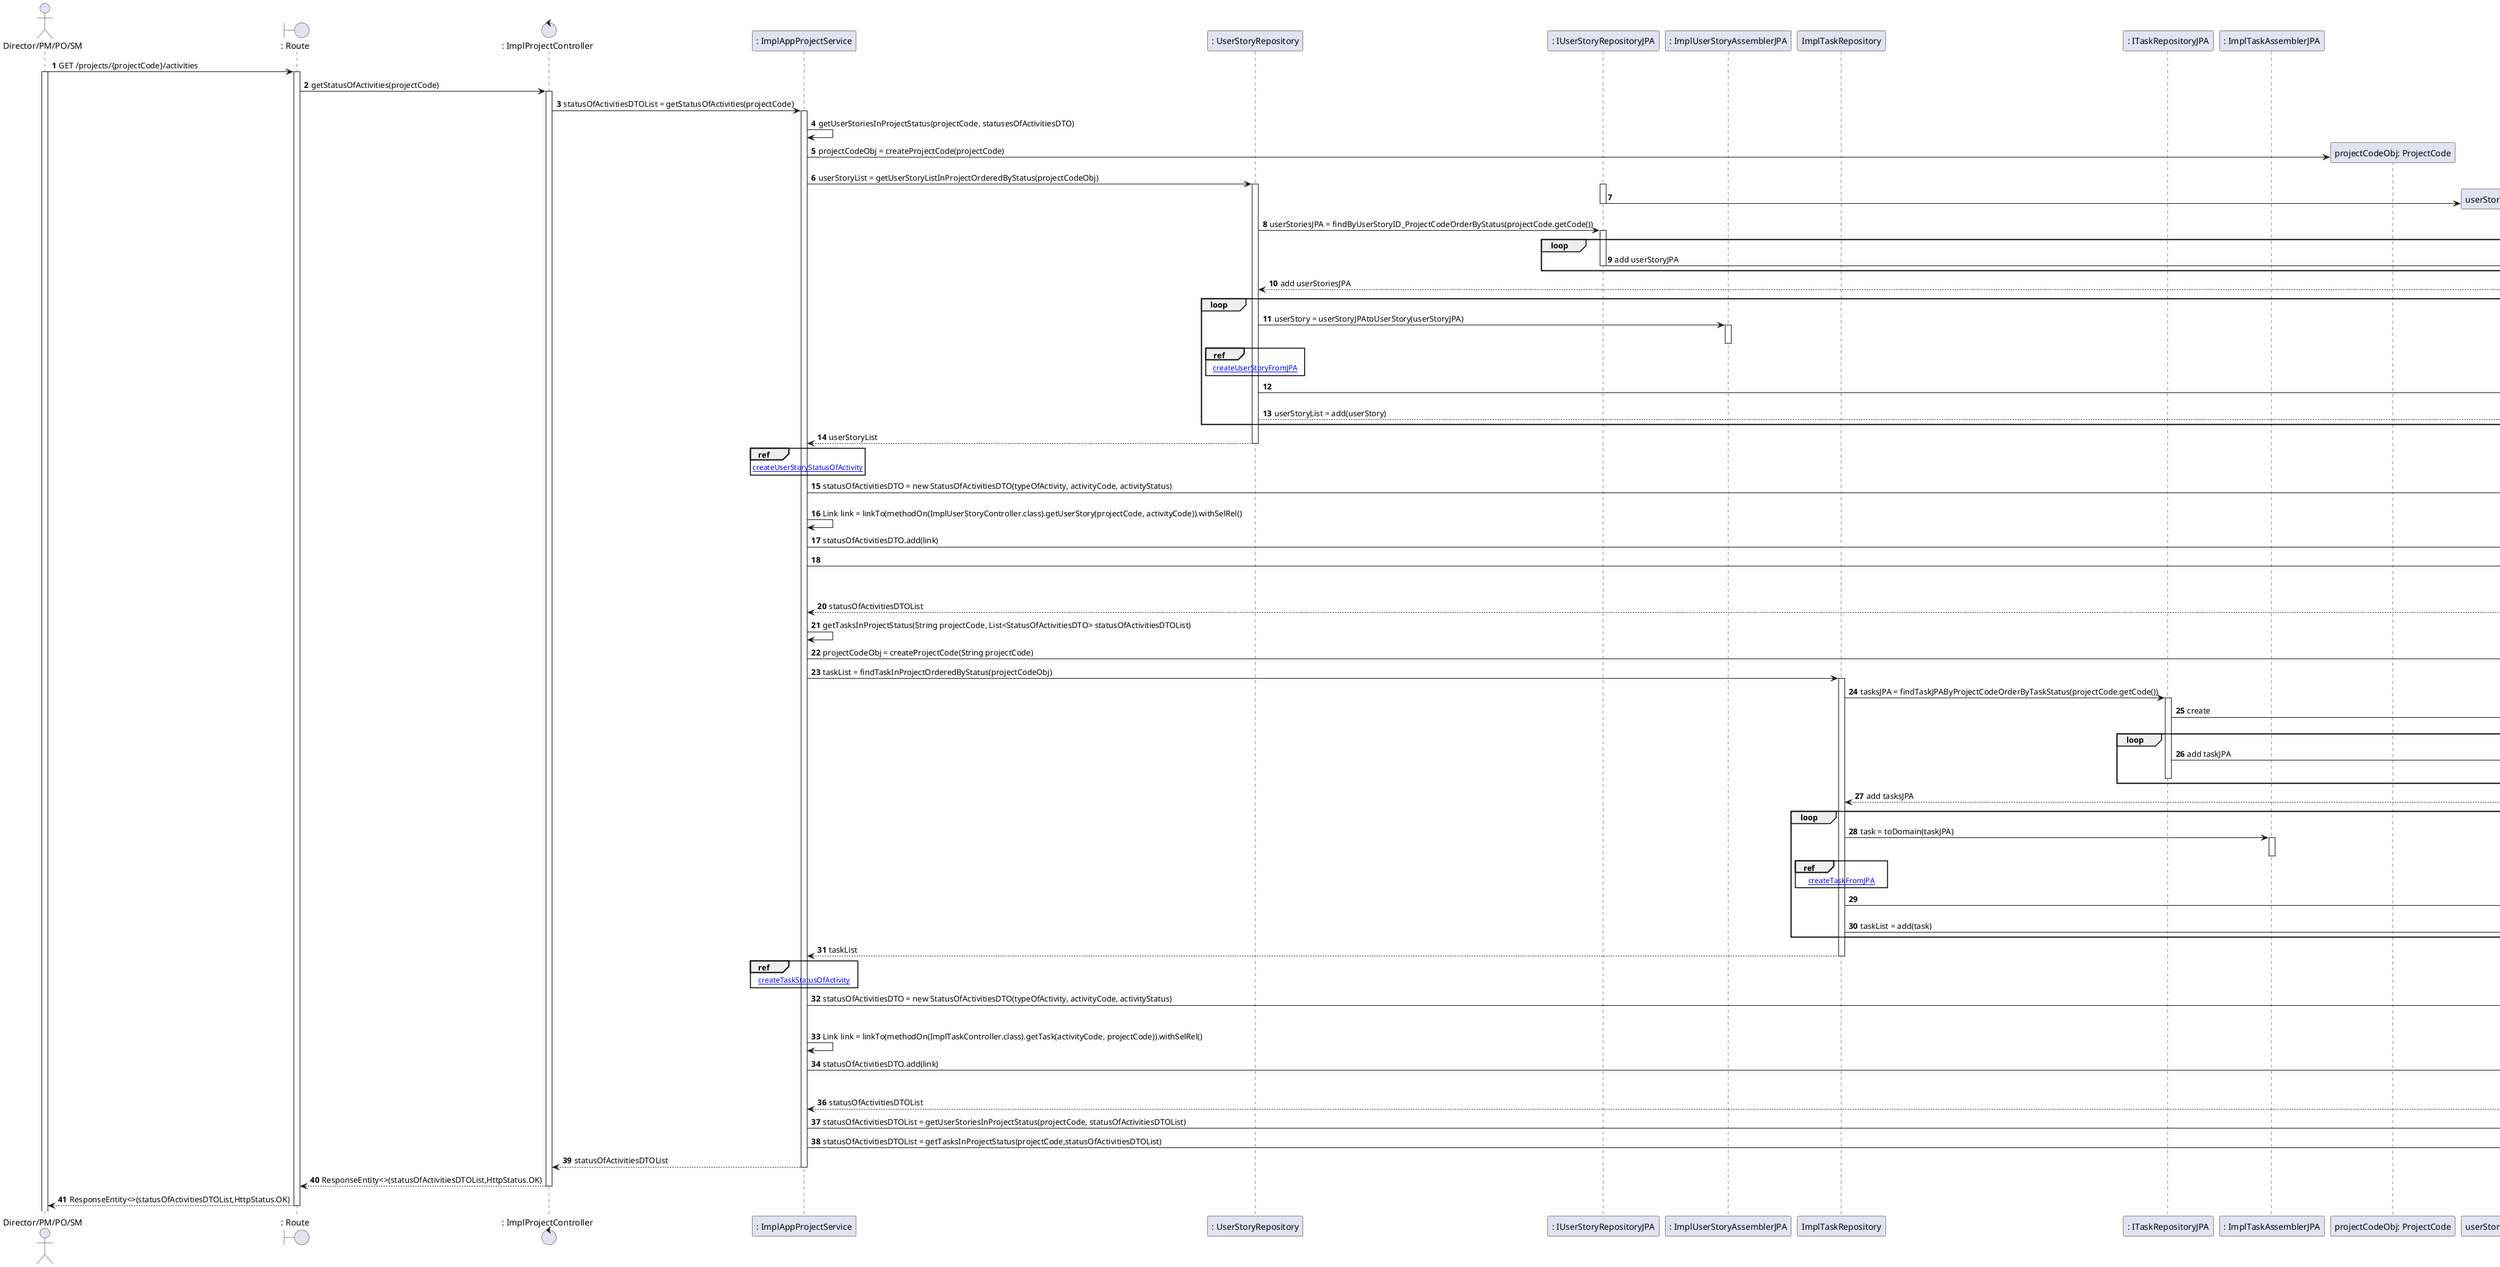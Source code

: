 @startuml
autonumber
actor "Director/PM/PO/SM" as actor
boundary ": Route" as route
control ": ImplProjectController" as controller
participant ": ImplAppProjectService" as service
participant ": UserStoryRepository" as usRepository
participant ": IUserStoryRepositoryJPA" as usRepositoryJPA
participant ": ImplUserStoryAssemblerJPA" as usAssembleJPA

participant "ImplTaskRepository" as taskRepository
participant ": ITaskRepositoryJPA" as taskRepositoryJPA
participant ": ImplTaskAssemblerJPA" as taskAssemblerJPA


actor -> route : GET /projects/{projectCode}/activities
activate actor
activate route

route -> controller: getStatusOfActivities(projectCode)

activate controller

controller -> service : statusOfActivitiesDTOList = getStatusOfActivities(projectCode)

activate service

service -> service : getUserStoriesInProjectStatus(projectCode, statusesOfActivitiesDTO)

create participant "projectCodeObj: ProjectCode" as projectCode

service -> projectCode : projectCodeObj = createProjectCode(projectCode)
service -> usRepository : userStoryList = getUserStoryListInProjectOrderedByStatus(projectCodeObj)
activate usRepository
create participant "userStoriesJPA: List<UserStory> userStoriesJPA" as  usJPAList
activate usRepositoryJPA
usRepositoryJPA -> usJPAList
deactivate usRepositoryJPA


    usRepository -> usRepositoryJPA : userStoriesJPA = findByUserStoryID_ProjectCodeOrderByStatus(projectCode.getCode())
	activate usRepositoryJPA

	loop
	usRepositoryJPA -> usJPAList : add userStoryJPA
	deactivate usRepositoryJPA

	activate usJPAList
    end

    usRepository <-- usJPAList : add userStoriesJPA
    deactivate usJPAList
loop
	usRepository -> usAssembleJPA : userStory = userStoryJPAtoUserStory(userStoryJPA)
	activate usAssembleJPA
	deactivate usAssembleJPA
ref over usRepository
[[US016SD-createUserStoryFromUserStoryJPA.puml createUserStoryFromJPA]]
end
create participant "userStoryList: List<UserStory>" as usList
usRepository -> usList
usRepository --> usList : userStoryList = add(userStory)
activate usList
end
deactivate usList
usRepository --> service : userStoryList
deactivate usRepository

ref over service
[[US016SD-loopUsInUserStoryList.puml createUserStoryStatusOfActivity]]
end

create participant "statusOfActivitiesDTO : StatusOfActivitiesDTO" as activitiesDTO
service -> activitiesDTO : statusOfActivitiesDTO = new StatusOfActivitiesDTO(typeOfActivity, activityCode, activityStatus)

service -> service : Link link = linkTo(methodOn(ImplUserStoryController.class).getUserStory(projectCode, activityCode)).withSelRel()
service -> activitiesDTO : statusOfActivitiesDTO.add(link)
activate activitiesDTO

create participant "statusOfActivitiesDTOList :List<StatusOfActivitiesDTO>" as listStatusOfActivitiesDTO
service -> listStatusOfActivitiesDTO
activitiesDTO -> listStatusOfActivitiesDTO : statusOfActivitiesDTOList.add(statusOfActivitiesDTO)
deactivate activitiesDTO
activate listStatusOfActivitiesDTO
listStatusOfActivitiesDTO --> service : statusOfActivitiesDTOList
deactivate listStatusOfActivitiesDTO

service -> service : getTasksInProjectStatus(String projectCode, List<StatusOfActivitiesDTO> statusOfActivitiesDTOList)
service -> "projectCodeObj: ProjectCode" : projectCodeObj = createProjectCode(String projectCode)
service -> taskRepository : taskList = findTaskInProjectOrderedByStatus(projectCodeObj)
activate taskRepository

taskRepository -> taskRepositoryJPA : tasksJPA = findTaskJPAByProjectCodeOrderByTaskStatus(projectCode.getCode())
activate taskRepositoryJPA
create participant "tasksJPA : Iterable<TaskJPA>" as tasksJPA
taskRepositoryJPA -> tasksJPA : create
loop
taskRepositoryJPA -> tasksJPA : add taskJPA
activate tasksJPA

deactivate taskRepositoryJPA
end

tasksJPA -->  taskRepository : add tasksJPA

loop

deactivate tasksJPA

taskRepository -> taskAssemblerJPA : task = toDomain(taskJPA)
	activate taskAssemblerJPA
	deactivate taskAssemblerJPA



ref over taskRepository
[[US016SD-createTaskFromDB.puml createTaskFromJPA]]
end


create participant "taskList :List<Task>" as taskList
taskRepository -> taskList
taskRepository -> taskList : taskList = add(task)
activate taskList
end

taskRepository --> service : taskList
deactivate taskList
deactivate taskRepository
ref over service
[[US016SD-loopUsInTaskList.puml createTaskStatusOfActivity]]
end

service -> activitiesDTO : statusOfActivitiesDTO = new StatusOfActivitiesDTO(typeOfActivity, activityCode, activityStatus)
activate activitiesDTO
deactivate activitiesDTO

service -> service : Link link = linkTo(methodOn(ImplTaskController.class).getTask(activityCode, projectCode)).withSelRel()
service -> activitiesDTO : statusOfActivitiesDTO.add(link)
activate activitiesDTO
activitiesDTO -> listStatusOfActivitiesDTO : statusOfActivitiesDTOList.add(statusOfActivitiesDTO)
deactivate activitiesDTO
activate listStatusOfActivitiesDTO

listStatusOfActivitiesDTO --> service : statusOfActivitiesDTOList
deactivate listStatusOfActivitiesDTO

service -> listStatusOfActivitiesDTO : statusOfActivitiesDTOList = getUserStoriesInProjectStatus(projectCode, statusOfActivitiesDTOList)
activate listStatusOfActivitiesDTO
service -> listStatusOfActivitiesDTO : statusOfActivitiesDTOList = getTasksInProjectStatus(projectCode,statusOfActivitiesDTOList)
deactivate listStatusOfActivitiesDTO
service --> controller : statusOfActivitiesDTOList
deactivate service
controller --> route : ResponseEntity<>(statusOfActivitiesDTOList,HttpStatus.OK)
deactivate controller
route --> actor : ResponseEntity<>(statusOfActivitiesDTOList,HttpStatus.OK)
deactivate route

@enduml